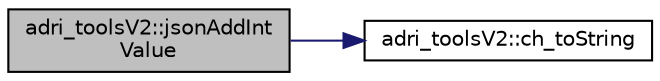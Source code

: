 digraph "adri_toolsV2::jsonAddIntValue"
{
 // LATEX_PDF_SIZE
  edge [fontname="Helvetica",fontsize="10",labelfontname="Helvetica",labelfontsize="10"];
  node [fontname="Helvetica",fontsize="10",shape=record];
  rankdir="LR";
  Node1 [label="adri_toolsV2::jsonAddInt\lValue",height=0.2,width=0.4,color="black", fillcolor="grey75", style="filled", fontcolor="black",tooltip=" "];
  Node1 -> Node2 [color="midnightblue",fontsize="10",style="solid",fontname="Helvetica"];
  Node2 [label="adri_toolsV2::ch_toString",height=0.2,width=0.4,color="black", fillcolor="white", style="filled",URL="$classadri__tools_v2.html#acb67ed535bc7df30360efe14e23e03df",tooltip=" "];
}
